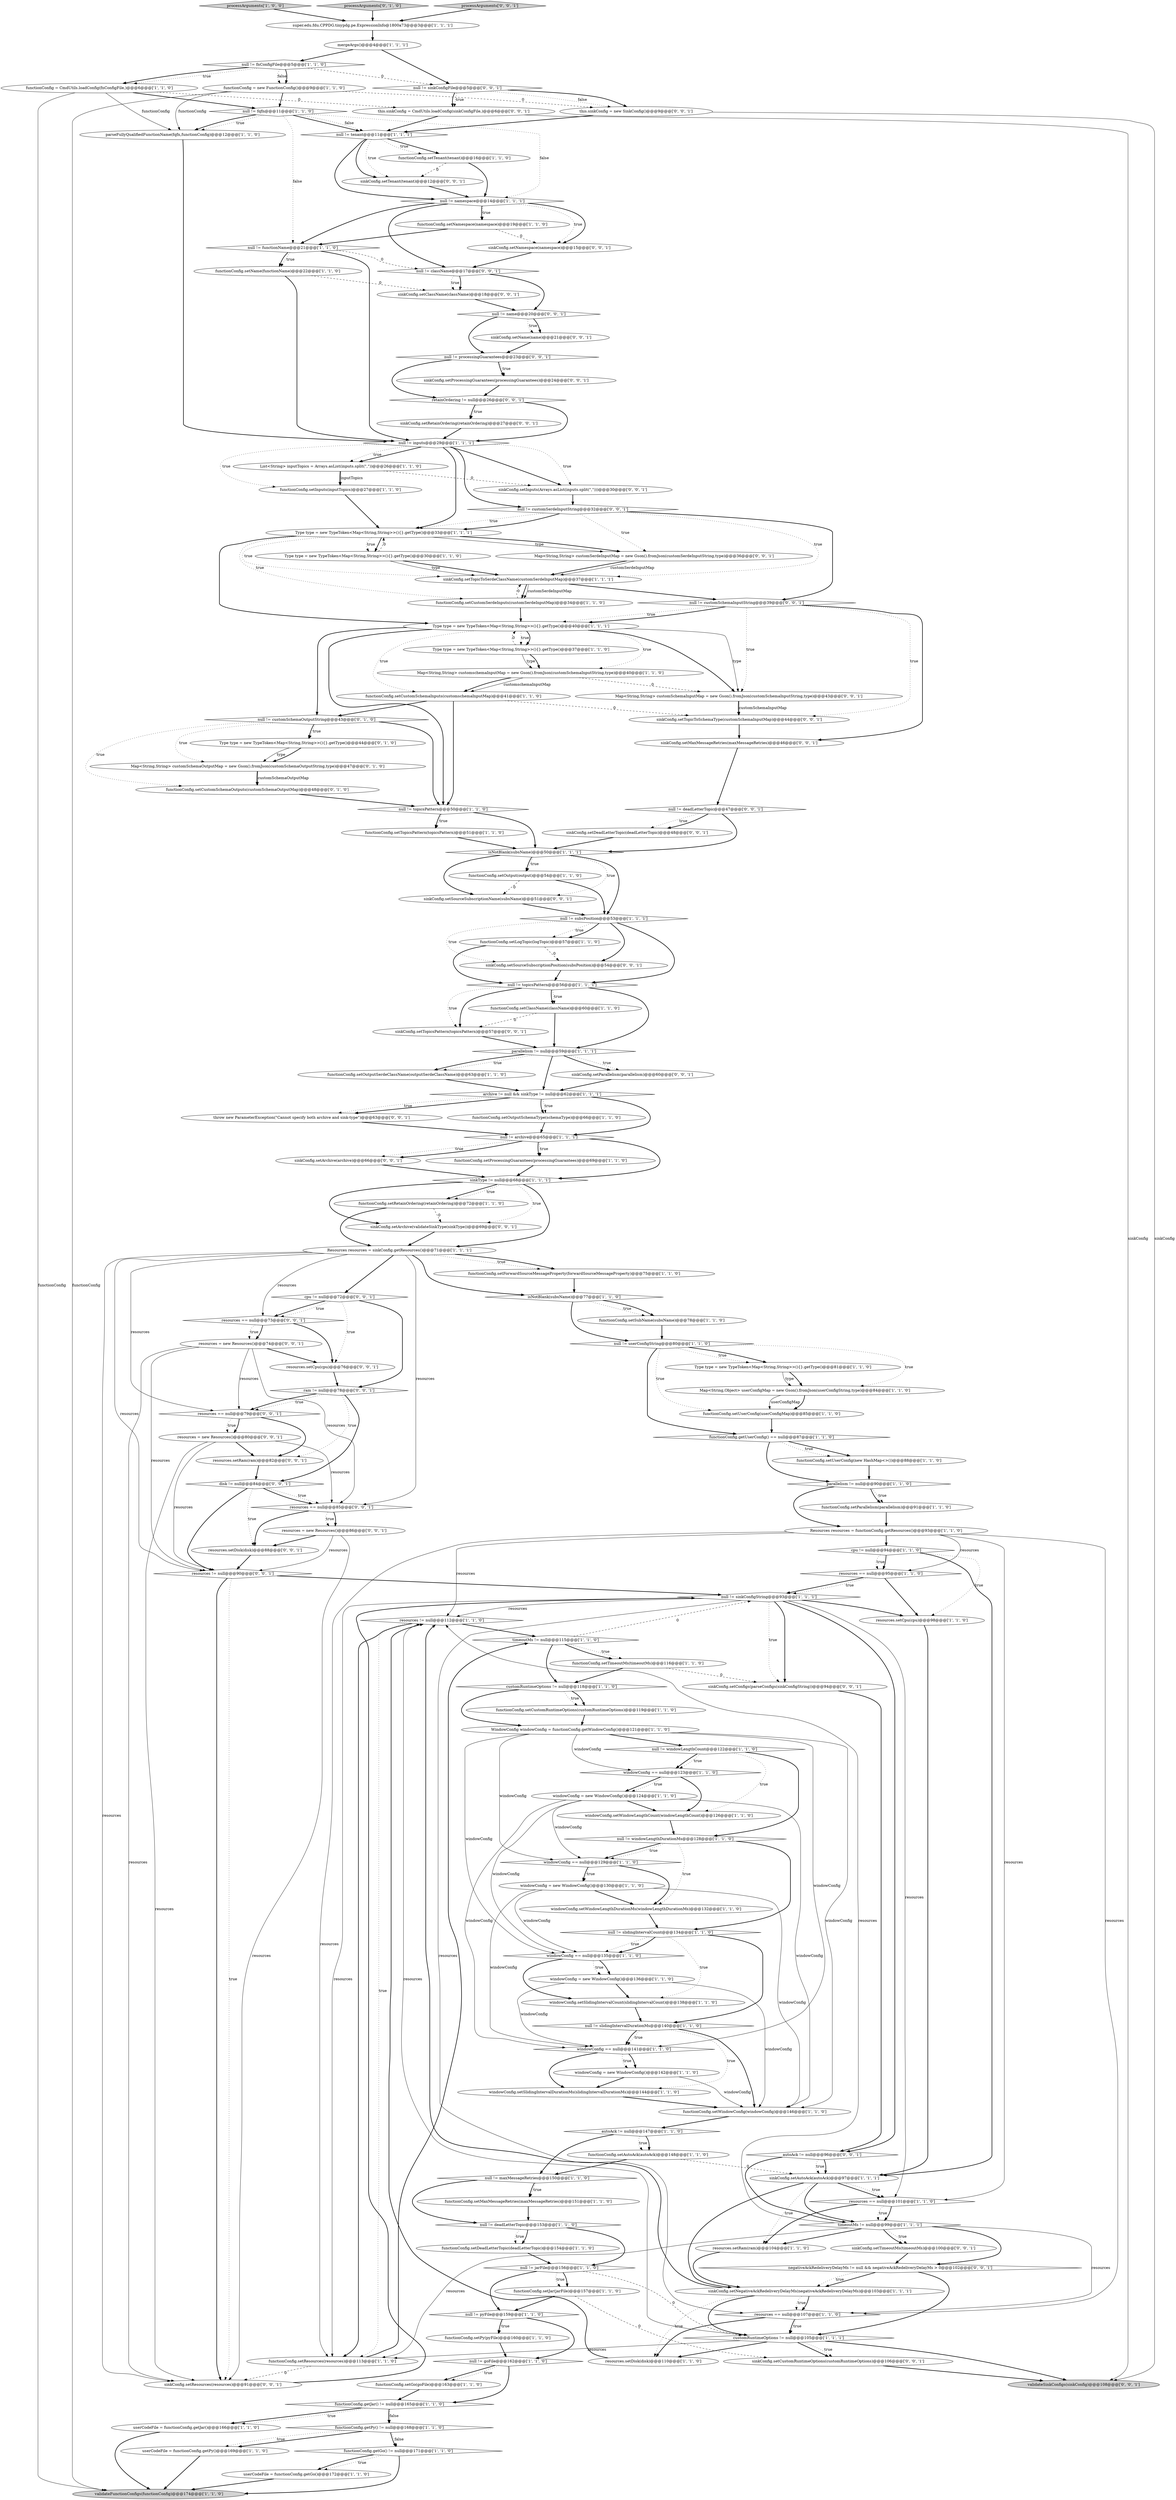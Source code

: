 digraph {
134 [style = filled, label = "resources.setDisk(disk)@@@88@@@['0', '0', '1']", fillcolor = white, shape = ellipse image = "AAA0AAABBB3BBB"];
67 [style = filled, label = "resources != null@@@112@@@['1', '1', '0']", fillcolor = white, shape = diamond image = "AAA0AAABBB1BBB"];
140 [style = filled, label = "sinkConfig.setSourceSubscriptionPosition(subsPosition)@@@54@@@['0', '0', '1']", fillcolor = white, shape = ellipse image = "AAA0AAABBB3BBB"];
151 [style = filled, label = "resources = new Resources()@@@74@@@['0', '0', '1']", fillcolor = white, shape = ellipse image = "AAA0AAABBB3BBB"];
94 [style = filled, label = "functionConfig.setClassName(className)@@@60@@@['1', '1', '0']", fillcolor = white, shape = ellipse image = "AAA0AAABBB1BBB"];
72 [style = filled, label = "Type type = new TypeToken<Map<String,String>>(){}.getType()@@@37@@@['1', '1', '0']", fillcolor = white, shape = ellipse image = "AAA0AAABBB1BBB"];
109 [style = filled, label = "null != customSchemaOutputString@@@43@@@['0', '1', '0']", fillcolor = white, shape = diamond image = "AAA1AAABBB2BBB"];
131 [style = filled, label = "sinkConfig.setTimeoutMs(timeoutMs)@@@100@@@['0', '0', '1']", fillcolor = white, shape = ellipse image = "AAA0AAABBB3BBB"];
153 [style = filled, label = "sinkConfig.setCustomRuntimeOptions(customRuntimeOptions)@@@106@@@['0', '0', '1']", fillcolor = white, shape = ellipse image = "AAA0AAABBB3BBB"];
76 [style = filled, label = "customRuntimeOptions != null@@@118@@@['1', '1', '0']", fillcolor = white, shape = diamond image = "AAA0AAABBB1BBB"];
101 [style = filled, label = "null != sinkConfigString@@@93@@@['1', '1', '1']", fillcolor = white, shape = diamond image = "AAA0AAABBB1BBB"];
110 [style = filled, label = "functionConfig.setCustomSchemaOutputs(customSchemaOutputMap)@@@48@@@['0', '1', '0']", fillcolor = white, shape = ellipse image = "AAA1AAABBB2BBB"];
116 [style = filled, label = "sinkConfig.setDeadLetterTopic(deadLetterTopic)@@@48@@@['0', '0', '1']", fillcolor = white, shape = ellipse image = "AAA0AAABBB3BBB"];
39 [style = filled, label = "WindowConfig windowConfig = functionConfig.getWindowConfig()@@@121@@@['1', '1', '0']", fillcolor = white, shape = ellipse image = "AAA0AAABBB1BBB"];
105 [style = filled, label = "null != subsPosition@@@53@@@['1', '1', '1']", fillcolor = white, shape = diamond image = "AAA0AAABBB1BBB"];
37 [style = filled, label = "userCodeFile = functionConfig.getPy()@@@169@@@['1', '1', '0']", fillcolor = white, shape = ellipse image = "AAA0AAABBB1BBB"];
119 [style = filled, label = "sinkConfig.setNamespace(namespace)@@@15@@@['0', '0', '1']", fillcolor = white, shape = ellipse image = "AAA0AAABBB3BBB"];
52 [style = filled, label = "null != tenant@@@11@@@['1', '1', '1']", fillcolor = white, shape = diamond image = "AAA0AAABBB1BBB"];
27 [style = filled, label = "Type type = new TypeToken<Map<String,String>>(){}.getType()@@@81@@@['1', '1', '0']", fillcolor = white, shape = ellipse image = "AAA0AAABBB1BBB"];
54 [style = filled, label = "functionConfig.setParallelism(parallelism)@@@91@@@['1', '1', '0']", fillcolor = white, shape = ellipse image = "AAA0AAABBB1BBB"];
95 [style = filled, label = "parseFullyQualifiedFunctionName(fqfn,functionConfig)@@@12@@@['1', '1', '0']", fillcolor = white, shape = ellipse image = "AAA0AAABBB1BBB"];
26 [style = filled, label = "sinkConfig.setTopicToSerdeClassName(customSerdeInputMap)@@@37@@@['1', '1', '1']", fillcolor = white, shape = ellipse image = "AAA0AAABBB1BBB"];
12 [style = filled, label = "functionConfig.getGo() != null@@@171@@@['1', '1', '0']", fillcolor = white, shape = diamond image = "AAA0AAABBB1BBB"];
77 [style = filled, label = "windowConfig == null@@@135@@@['1', '1', '0']", fillcolor = white, shape = diamond image = "AAA0AAABBB1BBB"];
155 [style = filled, label = "negativeAckRedeliveryDelayMs != null && negativeAckRedeliveryDelayMs > 0@@@102@@@['0', '0', '1']", fillcolor = white, shape = diamond image = "AAA0AAABBB3BBB"];
16 [style = filled, label = "null != fqfn@@@11@@@['1', '1', '0']", fillcolor = white, shape = diamond image = "AAA0AAABBB1BBB"];
121 [style = filled, label = "Map<String,String> customSchemaInputMap = new Gson().fromJson(customSchemaInputString,type)@@@43@@@['0', '0', '1']", fillcolor = white, shape = ellipse image = "AAA0AAABBB3BBB"];
93 [style = filled, label = "functionConfig.setTopicsPattern(topicsPattern)@@@51@@@['1', '1', '0']", fillcolor = white, shape = ellipse image = "AAA0AAABBB1BBB"];
68 [style = filled, label = "resources.setDisk(disk)@@@110@@@['1', '1', '0']", fillcolor = white, shape = ellipse image = "AAA0AAABBB1BBB"];
91 [style = filled, label = "Type type = new TypeToken<Map<String,String>>(){}.getType()@@@30@@@['1', '1', '0']", fillcolor = white, shape = ellipse image = "AAA0AAABBB1BBB"];
59 [style = filled, label = "null != goFile@@@162@@@['1', '1', '0']", fillcolor = white, shape = diamond image = "AAA0AAABBB1BBB"];
20 [style = filled, label = "functionConfig.setOutputSerdeClassName(outputSerdeClassName)@@@63@@@['1', '1', '0']", fillcolor = white, shape = ellipse image = "AAA0AAABBB1BBB"];
35 [style = filled, label = "functionConfig.setUserConfig(new HashMap<>())@@@88@@@['1', '1', '0']", fillcolor = white, shape = ellipse image = "AAA0AAABBB1BBB"];
102 [style = filled, label = "functionConfig.setCustomSerdeInputs(customSerdeInputMap)@@@34@@@['1', '1', '0']", fillcolor = white, shape = ellipse image = "AAA0AAABBB1BBB"];
160 [style = filled, label = "this.sinkConfig = new SinkConfig()@@@9@@@['0', '0', '1']", fillcolor = white, shape = ellipse image = "AAA0AAABBB3BBB"];
3 [style = filled, label = "null != archive@@@65@@@['1', '1', '1']", fillcolor = white, shape = diamond image = "AAA0AAABBB1BBB"];
66 [style = filled, label = "null != pyFile@@@159@@@['1', '1', '0']", fillcolor = white, shape = diamond image = "AAA0AAABBB1BBB"];
113 [style = filled, label = "Map<String,String> customSchemaOutputMap = new Gson().fromJson(customSchemaOutputString,type)@@@47@@@['0', '1', '0']", fillcolor = white, shape = ellipse image = "AAA1AAABBB2BBB"];
19 [style = filled, label = "windowConfig.setSlidingIntervalDurationMs(slidingIntervalDurationMs)@@@144@@@['1', '1', '0']", fillcolor = white, shape = ellipse image = "AAA0AAABBB1BBB"];
133 [style = filled, label = "resources = new Resources()@@@80@@@['0', '0', '1']", fillcolor = white, shape = ellipse image = "AAA0AAABBB3BBB"];
83 [style = filled, label = "archive != null && sinkType != null@@@62@@@['1', '1', '1']", fillcolor = white, shape = diamond image = "AAA0AAABBB1BBB"];
139 [style = filled, label = "sinkConfig.setArchive(archive)@@@66@@@['0', '0', '1']", fillcolor = white, shape = ellipse image = "AAA0AAABBB3BBB"];
89 [style = filled, label = "resources.setCpu(cpu)@@@98@@@['1', '1', '0']", fillcolor = white, shape = ellipse image = "AAA0AAABBB1BBB"];
34 [style = filled, label = "null != functionName@@@21@@@['1', '1', '0']", fillcolor = white, shape = diamond image = "AAA0AAABBB1BBB"];
99 [style = filled, label = "functionConfig.setOutput(output)@@@54@@@['1', '1', '0']", fillcolor = white, shape = ellipse image = "AAA0AAABBB1BBB"];
18 [style = filled, label = "resources == null@@@101@@@['1', '1', '0']", fillcolor = white, shape = diamond image = "AAA0AAABBB1BBB"];
45 [style = filled, label = "functionConfig.setMaxMessageRetries(maxMessageRetries)@@@151@@@['1', '1', '0']", fillcolor = white, shape = ellipse image = "AAA0AAABBB1BBB"];
33 [style = filled, label = "functionConfig.setCustomSchemaInputs(customschemaInputMap)@@@41@@@['1', '1', '0']", fillcolor = white, shape = ellipse image = "AAA0AAABBB1BBB"];
92 [style = filled, label = "null != fnConfigFile@@@5@@@['1', '1', '0']", fillcolor = white, shape = diamond image = "AAA0AAABBB1BBB"];
125 [style = filled, label = "sinkConfig.setArchive(validateSinkType(sinkType))@@@69@@@['0', '0', '1']", fillcolor = white, shape = ellipse image = "AAA0AAABBB3BBB"];
7 [style = filled, label = "resources == null@@@95@@@['1', '1', '0']", fillcolor = white, shape = diamond image = "AAA0AAABBB1BBB"];
13 [style = filled, label = "windowConfig = new WindowConfig()@@@130@@@['1', '1', '0']", fillcolor = white, shape = ellipse image = "AAA0AAABBB1BBB"];
78 [style = filled, label = "null != windowLengthCount@@@122@@@['1', '1', '0']", fillcolor = white, shape = diamond image = "AAA0AAABBB1BBB"];
150 [style = filled, label = "ram != null@@@78@@@['0', '0', '1']", fillcolor = white, shape = diamond image = "AAA0AAABBB3BBB"];
128 [style = filled, label = "null != processingGuarantees@@@23@@@['0', '0', '1']", fillcolor = white, shape = diamond image = "AAA0AAABBB3BBB"];
32 [style = filled, label = "processArguments['1', '0', '0']", fillcolor = lightgray, shape = diamond image = "AAA0AAABBB1BBB"];
138 [style = filled, label = "null != sinkConfigFile@@@5@@@['0', '0', '1']", fillcolor = white, shape = diamond image = "AAA0AAABBB3BBB"];
11 [style = filled, label = "sinkConfig.setNegativeAckRedeliveryDelayMs(negativeAckRedeliveryDelayMs)@@@103@@@['1', '1', '1']", fillcolor = white, shape = ellipse image = "AAA0AAABBB1BBB"];
65 [style = filled, label = "functionConfig.setForwardSourceMessageProperty(forwardSourceMessageProperty)@@@75@@@['1', '1', '0']", fillcolor = white, shape = ellipse image = "AAA0AAABBB1BBB"];
4 [style = filled, label = "cpu != null@@@94@@@['1', '1', '0']", fillcolor = white, shape = diamond image = "AAA0AAABBB1BBB"];
159 [style = filled, label = "resources = new Resources()@@@86@@@['0', '0', '1']", fillcolor = white, shape = ellipse image = "AAA0AAABBB3BBB"];
36 [style = filled, label = "windowConfig = new WindowConfig()@@@142@@@['1', '1', '0']", fillcolor = white, shape = ellipse image = "AAA0AAABBB1BBB"];
48 [style = filled, label = "windowConfig.setWindowLengthDurationMs(windowLengthDurationMs)@@@132@@@['1', '1', '0']", fillcolor = white, shape = ellipse image = "AAA0AAABBB1BBB"];
49 [style = filled, label = "resources == null@@@107@@@['1', '1', '0']", fillcolor = white, shape = diamond image = "AAA0AAABBB1BBB"];
114 [style = filled, label = "sinkConfig.setRetainOrdering(retainOrdering)@@@27@@@['0', '0', '1']", fillcolor = white, shape = ellipse image = "AAA0AAABBB3BBB"];
103 [style = filled, label = "functionConfig.setAutoAck(autoAck)@@@148@@@['1', '1', '0']", fillcolor = white, shape = ellipse image = "AAA0AAABBB1BBB"];
71 [style = filled, label = "null != windowLengthDurationMs@@@128@@@['1', '1', '0']", fillcolor = white, shape = diamond image = "AAA0AAABBB1BBB"];
152 [style = filled, label = "null != customSerdeInputString@@@32@@@['0', '0', '1']", fillcolor = white, shape = diamond image = "AAA0AAABBB3BBB"];
10 [style = filled, label = "functionConfig.setInputs(inputTopics)@@@27@@@['1', '1', '0']", fillcolor = white, shape = ellipse image = "AAA0AAABBB1BBB"];
97 [style = filled, label = "windowConfig = new WindowConfig()@@@136@@@['1', '1', '0']", fillcolor = white, shape = ellipse image = "AAA0AAABBB1BBB"];
6 [style = filled, label = "parallelism != null@@@59@@@['1', '1', '1']", fillcolor = white, shape = diamond image = "AAA0AAABBB1BBB"];
143 [style = filled, label = "resources.setRam(ram)@@@82@@@['0', '0', '1']", fillcolor = white, shape = ellipse image = "AAA0AAABBB3BBB"];
41 [style = filled, label = "functionConfig.setOutputSchemaType(schemaType)@@@66@@@['1', '1', '0']", fillcolor = white, shape = ellipse image = "AAA0AAABBB1BBB"];
156 [style = filled, label = "sinkConfig.setMaxMessageRetries(maxMessageRetries)@@@46@@@['0', '0', '1']", fillcolor = white, shape = ellipse image = "AAA0AAABBB3BBB"];
5 [style = filled, label = "functionConfig.setLogTopic(logTopic)@@@57@@@['1', '1', '0']", fillcolor = white, shape = ellipse image = "AAA0AAABBB1BBB"];
112 [style = filled, label = "processArguments['0', '1', '0']", fillcolor = lightgray, shape = diamond image = "AAA0AAABBB2BBB"];
62 [style = filled, label = "null != maxMessageRetries@@@150@@@['1', '1', '0']", fillcolor = white, shape = diamond image = "AAA0AAABBB1BBB"];
123 [style = filled, label = "resources == null@@@85@@@['0', '0', '1']", fillcolor = white, shape = diamond image = "AAA0AAABBB3BBB"];
50 [style = filled, label = "functionConfig.setUserConfig(userConfigMap)@@@85@@@['1', '1', '0']", fillcolor = white, shape = ellipse image = "AAA0AAABBB1BBB"];
130 [style = filled, label = "sinkConfig.setInputs(Arrays.asList(inputs.split(\",\")))@@@30@@@['0', '0', '1']", fillcolor = white, shape = ellipse image = "AAA0AAABBB3BBB"];
46 [style = filled, label = "functionConfig.getUserConfig() == null@@@87@@@['1', '1', '0']", fillcolor = white, shape = diamond image = "AAA0AAABBB1BBB"];
132 [style = filled, label = "null != name@@@20@@@['0', '0', '1']", fillcolor = white, shape = diamond image = "AAA0AAABBB3BBB"];
55 [style = filled, label = "null != namespace@@@14@@@['1', '1', '1']", fillcolor = white, shape = diamond image = "AAA0AAABBB1BBB"];
154 [style = filled, label = "sinkConfig.setParallelism(parallelism)@@@60@@@['0', '0', '1']", fillcolor = white, shape = ellipse image = "AAA0AAABBB3BBB"];
40 [style = filled, label = "windowConfig == null@@@129@@@['1', '1', '0']", fillcolor = white, shape = diamond image = "AAA0AAABBB1BBB"];
120 [style = filled, label = "sinkConfig.setTopicsPattern(topicsPattern)@@@57@@@['0', '0', '1']", fillcolor = white, shape = ellipse image = "AAA0AAABBB3BBB"];
144 [style = filled, label = "retainOrdering != null@@@26@@@['0', '0', '1']", fillcolor = white, shape = diamond image = "AAA0AAABBB3BBB"];
29 [style = filled, label = "userCodeFile = functionConfig.getJar()@@@166@@@['1', '1', '0']", fillcolor = white, shape = ellipse image = "AAA0AAABBB1BBB"];
44 [style = filled, label = "functionConfig.setRetainOrdering(retainOrdering)@@@72@@@['1', '1', '0']", fillcolor = white, shape = ellipse image = "AAA0AAABBB1BBB"];
9 [style = filled, label = "functionConfig.getJar() != null@@@165@@@['1', '1', '0']", fillcolor = white, shape = diamond image = "AAA0AAABBB1BBB"];
24 [style = filled, label = "null != deadLetterTopic@@@153@@@['1', '1', '0']", fillcolor = white, shape = diamond image = "AAA0AAABBB1BBB"];
106 [style = filled, label = "customRuntimeOptions != null@@@105@@@['1', '1', '1']", fillcolor = white, shape = diamond image = "AAA0AAABBB1BBB"];
107 [style = filled, label = "functionConfig.setJar(jarFile)@@@157@@@['1', '1', '0']", fillcolor = white, shape = ellipse image = "AAA0AAABBB1BBB"];
147 [style = filled, label = "null != customSchemaInputString@@@39@@@['0', '0', '1']", fillcolor = white, shape = diamond image = "AAA0AAABBB3BBB"];
129 [style = filled, label = "sinkConfig.setTenant(tenant)@@@12@@@['0', '0', '1']", fillcolor = white, shape = ellipse image = "AAA0AAABBB3BBB"];
135 [style = filled, label = "this.sinkConfig = CmdUtils.loadConfig(sinkConfigFile,)@@@6@@@['0', '0', '1']", fillcolor = white, shape = ellipse image = "AAA0AAABBB3BBB"];
75 [style = filled, label = "timeoutMs != null@@@115@@@['1', '1', '0']", fillcolor = white, shape = diamond image = "AAA0AAABBB1BBB"];
88 [style = filled, label = "functionConfig.setWindowConfig(windowConfig)@@@146@@@['1', '1', '0']", fillcolor = white, shape = ellipse image = "AAA0AAABBB1BBB"];
85 [style = filled, label = "userCodeFile = functionConfig.getGo()@@@172@@@['1', '1', '0']", fillcolor = white, shape = ellipse image = "AAA0AAABBB1BBB"];
127 [style = filled, label = "sinkConfig.setSourceSubscriptionName(subsName)@@@51@@@['0', '0', '1']", fillcolor = white, shape = ellipse image = "AAA0AAABBB3BBB"];
63 [style = filled, label = "windowConfig == null@@@123@@@['1', '1', '0']", fillcolor = white, shape = diamond image = "AAA0AAABBB1BBB"];
81 [style = filled, label = "functionConfig.setSubName(subsName)@@@78@@@['1', '1', '0']", fillcolor = white, shape = ellipse image = "AAA0AAABBB1BBB"];
118 [style = filled, label = "null != deadLetterTopic@@@47@@@['0', '0', '1']", fillcolor = white, shape = diamond image = "AAA0AAABBB3BBB"];
158 [style = filled, label = "Map<String,String> customSerdeInputMap = new Gson().fromJson(customSerdeInputString,type)@@@36@@@['0', '0', '1']", fillcolor = white, shape = ellipse image = "AAA0AAABBB3BBB"];
80 [style = filled, label = "validateFunctionConfigs(functionConfig)@@@174@@@['1', '1', '0']", fillcolor = lightgray, shape = ellipse image = "AAA0AAABBB1BBB"];
108 [style = filled, label = "windowConfig = new WindowConfig()@@@124@@@['1', '1', '0']", fillcolor = white, shape = ellipse image = "AAA0AAABBB1BBB"];
141 [style = filled, label = "autoAck != null@@@96@@@['0', '0', '1']", fillcolor = white, shape = diamond image = "AAA0AAABBB3BBB"];
100 [style = filled, label = "autoAck != null@@@147@@@['1', '1', '0']", fillcolor = white, shape = diamond image = "AAA0AAABBB1BBB"];
86 [style = filled, label = "functionConfig.setNamespace(namespace)@@@19@@@['1', '1', '0']", fillcolor = white, shape = ellipse image = "AAA0AAABBB1BBB"];
69 [style = filled, label = "functionConfig.getPy() != null@@@168@@@['1', '1', '0']", fillcolor = white, shape = diamond image = "AAA0AAABBB1BBB"];
104 [style = filled, label = "functionConfig.setProcessingGuarantees(processingGuarantees)@@@69@@@['1', '1', '0']", fillcolor = white, shape = ellipse image = "AAA0AAABBB1BBB"];
1 [style = filled, label = "null != jarFile@@@156@@@['1', '1', '0']", fillcolor = white, shape = diamond image = "AAA0AAABBB1BBB"];
163 [style = filled, label = "resources == null@@@73@@@['0', '0', '1']", fillcolor = white, shape = diamond image = "AAA0AAABBB3BBB"];
22 [style = filled, label = "functionConfig = CmdUtils.loadConfig(fnConfigFile,)@@@6@@@['1', '1', '0']", fillcolor = white, shape = ellipse image = "AAA0AAABBB1BBB"];
73 [style = filled, label = "Map<String,String> customschemaInputMap = new Gson().fromJson(customSchemaInputString,type)@@@40@@@['1', '1', '0']", fillcolor = white, shape = ellipse image = "AAA0AAABBB1BBB"];
145 [style = filled, label = "sinkConfig.setResources(resources)@@@91@@@['0', '0', '1']", fillcolor = white, shape = ellipse image = "AAA0AAABBB3BBB"];
53 [style = filled, label = "functionConfig.setCustomRuntimeOptions(customRuntimeOptions)@@@119@@@['1', '1', '0']", fillcolor = white, shape = ellipse image = "AAA0AAABBB1BBB"];
126 [style = filled, label = "resources != null@@@90@@@['0', '0', '1']", fillcolor = white, shape = diamond image = "AAA0AAABBB3BBB"];
56 [style = filled, label = "functionConfig = new FunctionConfig()@@@9@@@['1', '1', '0']", fillcolor = white, shape = ellipse image = "AAA0AAABBB1BBB"];
111 [style = filled, label = "Type type = new TypeToken<Map<String,String>>(){}.getType()@@@44@@@['0', '1', '0']", fillcolor = white, shape = ellipse image = "AAA1AAABBB2BBB"];
64 [style = filled, label = "Type type = new TypeToken<Map<String,String>>(){}.getType()@@@33@@@['1', '1', '1']", fillcolor = white, shape = ellipse image = "AAA0AAABBB1BBB"];
8 [style = filled, label = "sinkConfig.setAutoAck(autoAck)@@@97@@@['1', '1', '1']", fillcolor = white, shape = ellipse image = "AAA0AAABBB1BBB"];
47 [style = filled, label = "null != userConfigString@@@80@@@['1', '1', '0']", fillcolor = white, shape = diamond image = "AAA0AAABBB1BBB"];
23 [style = filled, label = "Resources resources = functionConfig.getResources()@@@93@@@['1', '1', '0']", fillcolor = white, shape = ellipse image = "AAA0AAABBB1BBB"];
137 [style = filled, label = "validateSinkConfigs(sinkConfig)@@@108@@@['0', '0', '1']", fillcolor = lightgray, shape = ellipse image = "AAA0AAABBB3BBB"];
146 [style = filled, label = "disk != null@@@84@@@['0', '0', '1']", fillcolor = white, shape = diamond image = "AAA0AAABBB3BBB"];
15 [style = filled, label = "functionConfig.setResources(resources)@@@113@@@['1', '1', '0']", fillcolor = white, shape = ellipse image = "AAA0AAABBB1BBB"];
38 [style = filled, label = "windowConfig.setWindowLengthCount(windowLengthCount)@@@126@@@['1', '1', '0']", fillcolor = white, shape = ellipse image = "AAA0AAABBB1BBB"];
96 [style = filled, label = "isNotBlank(subsName)@@@50@@@['1', '1', '1']", fillcolor = white, shape = diamond image = "AAA0AAABBB1BBB"];
157 [style = filled, label = "cpu != null@@@72@@@['0', '0', '1']", fillcolor = white, shape = diamond image = "AAA0AAABBB3BBB"];
0 [style = filled, label = "null != slidingIntervalDurationMs@@@140@@@['1', '1', '0']", fillcolor = white, shape = diamond image = "AAA0AAABBB1BBB"];
60 [style = filled, label = "isNotBlank(subsName)@@@77@@@['1', '1', '0']", fillcolor = white, shape = diamond image = "AAA0AAABBB1BBB"];
148 [style = filled, label = "resources.setCpu(cpu)@@@76@@@['0', '0', '1']", fillcolor = white, shape = ellipse image = "AAA0AAABBB3BBB"];
28 [style = filled, label = "functionConfig.setPy(pyFile)@@@160@@@['1', '1', '0']", fillcolor = white, shape = ellipse image = "AAA0AAABBB1BBB"];
57 [style = filled, label = "Type type = new TypeToken<Map<String,String>>(){}.getType()@@@40@@@['1', '1', '1']", fillcolor = white, shape = ellipse image = "AAA0AAABBB1BBB"];
79 [style = filled, label = "null != topicsPattern@@@56@@@['1', '1', '1']", fillcolor = white, shape = diamond image = "AAA0AAABBB1BBB"];
115 [style = filled, label = "throw new ParameterException(\"Cannot specify both archive and sink-type\")@@@63@@@['0', '0', '1']", fillcolor = white, shape = ellipse image = "AAA0AAABBB3BBB"];
136 [style = filled, label = "sinkConfig.setTopicToSchemaType(customSchemaInputMap)@@@44@@@['0', '0', '1']", fillcolor = white, shape = ellipse image = "AAA0AAABBB3BBB"];
70 [style = filled, label = "Map<String,Object> userConfigMap = new Gson().fromJson(userConfigString,type)@@@84@@@['1', '1', '0']", fillcolor = white, shape = ellipse image = "AAA0AAABBB1BBB"];
98 [style = filled, label = "null != inputs@@@29@@@['1', '1', '1']", fillcolor = white, shape = diamond image = "AAA0AAABBB1BBB"];
51 [style = filled, label = "functionConfig.setTenant(tenant)@@@16@@@['1', '1', '0']", fillcolor = white, shape = ellipse image = "AAA0AAABBB1BBB"];
21 [style = filled, label = "null != slidingIntervalCount@@@134@@@['1', '1', '0']", fillcolor = white, shape = diamond image = "AAA0AAABBB1BBB"];
122 [style = filled, label = "resources == null@@@79@@@['0', '0', '1']", fillcolor = white, shape = diamond image = "AAA0AAABBB3BBB"];
74 [style = filled, label = "null != topicsPattern@@@50@@@['1', '1', '0']", fillcolor = white, shape = diamond image = "AAA0AAABBB1BBB"];
30 [style = filled, label = "parallelism != null@@@90@@@['1', '1', '0']", fillcolor = white, shape = diamond image = "AAA0AAABBB1BBB"];
117 [style = filled, label = "processArguments['0', '0', '1']", fillcolor = lightgray, shape = diamond image = "AAA0AAABBB3BBB"];
84 [style = filled, label = "timeoutMs != null@@@99@@@['1', '1', '1']", fillcolor = white, shape = diamond image = "AAA0AAABBB1BBB"];
31 [style = filled, label = "List<String> inputTopics = Arrays.asList(inputs.split(\",\"))@@@26@@@['1', '1', '0']", fillcolor = white, shape = ellipse image = "AAA0AAABBB1BBB"];
90 [style = filled, label = "functionConfig.setTimeoutMs(timeoutMs)@@@116@@@['1', '1', '0']", fillcolor = white, shape = ellipse image = "AAA0AAABBB1BBB"];
2 [style = filled, label = "functionConfig.setName(functionName)@@@22@@@['1', '1', '0']", fillcolor = white, shape = ellipse image = "AAA0AAABBB1BBB"];
124 [style = filled, label = "sinkConfig.setProcessingGuarantees(processingGuarantees)@@@24@@@['0', '0', '1']", fillcolor = white, shape = ellipse image = "AAA0AAABBB3BBB"];
17 [style = filled, label = "super.edu.fdu.CPPDG.tinypdg.pe.ExpressionInfo@1800a73@@@3@@@['1', '1', '1']", fillcolor = white, shape = ellipse image = "AAA0AAABBB1BBB"];
87 [style = filled, label = "windowConfig == null@@@141@@@['1', '1', '0']", fillcolor = white, shape = diamond image = "AAA0AAABBB1BBB"];
14 [style = filled, label = "mergeArgs()@@@4@@@['1', '1', '1']", fillcolor = white, shape = ellipse image = "AAA0AAABBB1BBB"];
58 [style = filled, label = "Resources resources = sinkConfig.getResources()@@@71@@@['1', '1', '1']", fillcolor = white, shape = ellipse image = "AAA0AAABBB1BBB"];
61 [style = filled, label = "resources.setRam(ram)@@@104@@@['1', '1', '0']", fillcolor = white, shape = ellipse image = "AAA0AAABBB1BBB"];
25 [style = filled, label = "windowConfig.setSlidingIntervalCount(slidingIntervalCount)@@@138@@@['1', '1', '0']", fillcolor = white, shape = ellipse image = "AAA0AAABBB1BBB"];
82 [style = filled, label = "functionConfig.setDeadLetterTopic(deadLetterTopic)@@@154@@@['1', '1', '0']", fillcolor = white, shape = ellipse image = "AAA0AAABBB1BBB"];
162 [style = filled, label = "sinkConfig.setConfigs(parseConfigs(sinkConfigString))@@@94@@@['0', '0', '1']", fillcolor = white, shape = ellipse image = "AAA0AAABBB3BBB"];
161 [style = filled, label = "sinkConfig.setClassName(className)@@@18@@@['0', '0', '1']", fillcolor = white, shape = ellipse image = "AAA0AAABBB3BBB"];
149 [style = filled, label = "null != className@@@17@@@['0', '0', '1']", fillcolor = white, shape = diamond image = "AAA0AAABBB3BBB"];
42 [style = filled, label = "sinkType != null@@@68@@@['1', '1', '1']", fillcolor = white, shape = diamond image = "AAA0AAABBB1BBB"];
43 [style = filled, label = "functionConfig.setGo(goFile)@@@163@@@['1', '1', '0']", fillcolor = white, shape = ellipse image = "AAA0AAABBB1BBB"];
142 [style = filled, label = "sinkConfig.setName(name)@@@21@@@['0', '0', '1']", fillcolor = white, shape = ellipse image = "AAA0AAABBB3BBB"];
154->83 [style = bold, label=""];
72->57 [style = dashed, label="0"];
147->121 [style = dotted, label="true"];
22->80 [style = solid, label="functionConfig"];
12->85 [style = bold, label=""];
3->139 [style = dotted, label="true"];
3->42 [style = bold, label=""];
4->7 [style = dotted, label="true"];
131->155 [style = bold, label=""];
11->106 [style = bold, label=""];
158->26 [style = bold, label=""];
63->38 [style = bold, label=""];
79->94 [style = bold, label=""];
144->114 [style = dotted, label="true"];
42->44 [style = bold, label=""];
8->84 [style = bold, label=""];
107->153 [style = dashed, label="0"];
70->50 [style = bold, label=""];
38->71 [style = bold, label=""];
122->143 [style = bold, label=""];
52->129 [style = bold, label=""];
86->34 [style = bold, label=""];
101->89 [style = bold, label=""];
96->127 [style = dotted, label="true"];
141->8 [style = bold, label=""];
127->105 [style = bold, label=""];
69->37 [style = bold, label=""];
39->63 [style = solid, label="windowConfig"];
40->13 [style = dotted, label="true"];
52->51 [style = bold, label=""];
155->11 [style = bold, label=""];
133->145 [style = solid, label="resources"];
76->39 [style = bold, label=""];
57->109 [style = bold, label=""];
6->154 [style = dotted, label="true"];
81->47 [style = bold, label=""];
163->151 [style = bold, label=""];
94->6 [style = bold, label=""];
96->99 [style = dotted, label="true"];
155->106 [style = bold, label=""];
0->19 [style = dotted, label="true"];
152->26 [style = dotted, label="true"];
57->121 [style = solid, label="type"];
44->58 [style = bold, label=""];
19->88 [style = bold, label=""];
48->21 [style = bold, label=""];
107->66 [style = bold, label=""];
151->148 [style = bold, label=""];
109->111 [style = bold, label=""];
109->113 [style = dotted, label="true"];
129->55 [style = bold, label=""];
105->140 [style = bold, label=""];
84->15 [style = solid, label="resources"];
22->16 [style = bold, label=""];
151->145 [style = solid, label="resources"];
79->120 [style = dotted, label="true"];
57->74 [style = bold, label=""];
126->101 [style = bold, label=""];
128->144 [style = bold, label=""];
96->99 [style = bold, label=""];
64->91 [style = dotted, label="true"];
162->141 [style = bold, label=""];
58->145 [style = solid, label="resources"];
25->0 [style = bold, label=""];
9->29 [style = bold, label=""];
36->88 [style = solid, label="windowConfig"];
9->69 [style = bold, label=""];
13->87 [style = solid, label="windowConfig"];
161->132 [style = bold, label=""];
52->51 [style = dotted, label="true"];
92->56 [style = dotted, label="false"];
33->136 [style = dashed, label="0"];
152->147 [style = bold, label=""];
155->11 [style = dotted, label="true"];
21->77 [style = dotted, label="true"];
98->130 [style = dotted, label="true"];
106->137 [style = bold, label=""];
105->79 [style = bold, label=""];
105->140 [style = dotted, label="true"];
67->75 [style = bold, label=""];
144->114 [style = bold, label=""];
3->104 [style = bold, label=""];
78->71 [style = bold, label=""];
56->95 [style = solid, label="functionConfig"];
159->134 [style = bold, label=""];
6->83 [style = bold, label=""];
87->19 [style = bold, label=""];
64->26 [style = dotted, label="true"];
92->138 [style = dashed, label="0"];
159->145 [style = solid, label="resources"];
34->2 [style = dotted, label="true"];
16->95 [style = dotted, label="true"];
86->119 [style = dashed, label="0"];
150->146 [style = bold, label=""];
83->41 [style = bold, label=""];
69->12 [style = bold, label=""];
101->15 [style = solid, label="resources"];
84->61 [style = bold, label=""];
98->10 [style = dotted, label="true"];
133->143 [style = bold, label=""];
115->3 [style = bold, label=""];
118->116 [style = dotted, label="true"];
11->49 [style = dotted, label="true"];
98->31 [style = bold, label=""];
112->17 [style = bold, label=""];
0->87 [style = dotted, label="true"];
157->150 [style = bold, label=""];
136->156 [style = bold, label=""];
58->65 [style = dotted, label="true"];
140->79 [style = bold, label=""];
133->123 [style = solid, label="resources"];
50->46 [style = bold, label=""];
16->52 [style = bold, label=""];
84->49 [style = solid, label="resources"];
128->124 [style = bold, label=""];
55->119 [style = dotted, label="true"];
56->160 [style = dashed, label="0"];
11->49 [style = bold, label=""];
52->55 [style = bold, label=""];
130->152 [style = bold, label=""];
14->138 [style = bold, label=""];
84->131 [style = dotted, label="true"];
58->122 [style = solid, label="resources"];
40->13 [style = bold, label=""];
42->125 [style = dotted, label="true"];
23->4 [style = bold, label=""];
2->98 [style = bold, label=""];
66->28 [style = bold, label=""];
147->57 [style = dotted, label="true"];
16->34 [style = dotted, label="false"];
16->95 [style = bold, label=""];
149->161 [style = bold, label=""];
47->27 [style = bold, label=""];
55->119 [style = bold, label=""];
75->90 [style = dotted, label="true"];
75->101 [style = dashed, label="0"];
58->157 [style = bold, label=""];
74->96 [style = bold, label=""];
77->97 [style = bold, label=""];
97->87 [style = solid, label="windowConfig"];
23->18 [style = solid, label="resources"];
2->161 [style = dashed, label="0"];
102->26 [style = dashed, label="0"];
55->149 [style = bold, label=""];
58->65 [style = bold, label=""];
39->87 [style = solid, label="windowConfig"];
8->18 [style = bold, label=""];
145->101 [style = bold, label=""];
31->10 [style = solid, label="inputTopics"];
40->48 [style = bold, label=""];
70->50 [style = solid, label="userConfigMap"];
41->3 [style = bold, label=""];
101->67 [style = solid, label="resources"];
18->61 [style = bold, label=""];
138->160 [style = bold, label=""];
135->137 [style = solid, label="sinkConfig"];
123->134 [style = bold, label=""];
39->88 [style = solid, label="windowConfig"];
98->64 [style = bold, label=""];
11->67 [style = bold, label=""];
24->82 [style = bold, label=""];
18->84 [style = bold, label=""];
148->150 [style = bold, label=""];
125->58 [style = bold, label=""];
132->142 [style = dotted, label="true"];
141->8 [style = dotted, label="true"];
58->60 [style = bold, label=""];
27->70 [style = bold, label=""];
1->107 [style = bold, label=""];
23->15 [style = solid, label="resources"];
103->62 [style = bold, label=""];
113->110 [style = solid, label="customSchemaOutputMap"];
6->154 [style = bold, label=""];
91->26 [style = bold, label=""];
26->102 [style = bold, label=""];
105->5 [style = dotted, label="true"];
87->36 [style = bold, label=""];
106->67 [style = solid, label="resources"];
97->88 [style = solid, label="windowConfig"];
55->86 [style = bold, label=""];
68->67 [style = bold, label=""];
63->108 [style = bold, label=""];
7->101 [style = bold, label=""];
135->52 [style = bold, label=""];
149->161 [style = dotted, label="true"];
9->29 [style = dotted, label="true"];
18->84 [style = dotted, label="true"];
108->38 [style = bold, label=""];
109->110 [style = dotted, label="true"];
98->31 [style = dotted, label="true"];
84->131 [style = bold, label=""];
21->0 [style = bold, label=""];
146->134 [style = dotted, label="true"];
26->147 [style = bold, label=""];
150->122 [style = dotted, label="true"];
105->5 [style = bold, label=""];
58->123 [style = solid, label="resources"];
69->12 [style = dotted, label="false"];
146->123 [style = dotted, label="true"];
45->24 [style = bold, label=""];
49->68 [style = bold, label=""];
32->17 [style = bold, label=""];
76->53 [style = dotted, label="true"];
26->102 [style = solid, label="customSerdeInputMap"];
12->85 [style = dotted, label="true"];
1->106 [style = dashed, label="0"];
103->8 [style = dashed, label="0"];
111->113 [style = solid, label="type"];
95->98 [style = bold, label=""];
65->60 [style = bold, label=""];
152->158 [style = dotted, label="true"];
53->39 [style = bold, label=""];
100->103 [style = bold, label=""];
83->41 [style = dotted, label="true"];
27->70 [style = solid, label="type"];
138->135 [style = bold, label=""];
73->121 [style = dashed, label="0"];
55->34 [style = bold, label=""];
64->158 [style = solid, label="type"];
33->109 [style = bold, label=""];
116->96 [style = bold, label=""];
39->40 [style = solid, label="windowConfig"];
160->137 [style = solid, label="sinkConfig"];
44->125 [style = dashed, label="0"];
64->57 [style = bold, label=""];
49->106 [style = dotted, label="true"];
87->36 [style = dotted, label="true"];
121->136 [style = solid, label="customSchemaInputMap"];
102->57 [style = bold, label=""];
17->14 [style = bold, label=""];
24->82 [style = dotted, label="true"];
73->33 [style = solid, label="customschemaInputMap"];
42->58 [style = bold, label=""];
22->135 [style = dashed, label="0"];
7->101 [style = dotted, label="true"];
146->126 [style = bold, label=""];
30->54 [style = dotted, label="true"];
57->121 [style = bold, label=""];
59->9 [style = bold, label=""];
113->110 [style = bold, label=""];
30->54 [style = bold, label=""];
138->135 [style = dotted, label="true"];
106->15 [style = solid, label="resources"];
49->106 [style = bold, label=""];
60->81 [style = dotted, label="true"];
66->59 [style = bold, label=""];
35->30 [style = bold, label=""];
11->68 [style = dotted, label="true"];
23->49 [style = solid, label="resources"];
36->19 [style = bold, label=""];
47->27 [style = dotted, label="true"];
141->84 [style = bold, label=""];
133->126 [style = solid, label="resources"];
23->7 [style = solid, label="resources"];
90->76 [style = bold, label=""];
78->63 [style = bold, label=""];
47->46 [style = bold, label=""];
57->72 [style = dotted, label="true"];
151->126 [style = solid, label="resources"];
59->43 [style = bold, label=""];
22->95 [style = solid, label="functionConfig"];
126->145 [style = dotted, label="true"];
138->160 [style = dotted, label="false"];
13->77 [style = solid, label="windowConfig"];
74->93 [style = bold, label=""];
83->115 [style = bold, label=""];
82->1 [style = bold, label=""];
39->78 [style = bold, label=""];
152->64 [style = bold, label=""];
3->104 [style = dotted, label="true"];
92->22 [style = dotted, label="true"];
96->127 [style = bold, label=""];
30->23 [style = bold, label=""];
42->125 [style = bold, label=""];
92->22 [style = bold, label=""];
31->130 [style = dashed, label="0"];
117->17 [style = bold, label=""];
0->88 [style = bold, label=""];
37->80 [style = bold, label=""];
142->128 [style = bold, label=""];
6->20 [style = dotted, label="true"];
91->64 [style = dashed, label="0"];
43->9 [style = bold, label=""];
57->72 [style = bold, label=""];
101->18 [style = solid, label="resources"];
101->162 [style = bold, label=""];
88->100 [style = bold, label=""];
157->163 [style = dotted, label="true"];
4->7 [style = bold, label=""];
99->127 [style = dashed, label="0"];
114->98 [style = bold, label=""];
12->80 [style = bold, label=""];
106->153 [style = bold, label=""];
15->145 [style = dashed, label="0"];
110->74 [style = bold, label=""];
96->105 [style = bold, label=""];
46->30 [style = bold, label=""];
0->87 [style = bold, label=""];
150->122 [style = bold, label=""];
55->86 [style = dotted, label="true"];
5->140 [style = dashed, label="0"];
14->92 [style = bold, label=""];
91->26 [style = solid, label="type"];
121->136 [style = bold, label=""];
143->146 [style = bold, label=""];
109->74 [style = bold, label=""];
57->73 [style = dotted, label="true"];
7->89 [style = bold, label=""];
84->155 [style = bold, label=""];
106->153 [style = dotted, label="true"];
33->74 [style = bold, label=""];
132->142 [style = bold, label=""];
101->141 [style = bold, label=""];
52->129 [style = dotted, label="true"];
144->98 [style = bold, label=""];
59->43 [style = dotted, label="true"];
76->53 [style = bold, label=""];
147->156 [style = bold, label=""];
83->3 [style = bold, label=""];
34->149 [style = dashed, label="0"];
89->8 [style = bold, label=""];
159->126 [style = solid, label="resources"];
64->102 [style = dotted, label="true"];
63->108 [style = dotted, label="true"];
20->83 [style = bold, label=""];
119->149 [style = bold, label=""];
57->33 [style = dotted, label="true"];
118->116 [style = bold, label=""];
77->97 [style = dotted, label="true"];
72->73 [style = solid, label="type"];
46->35 [style = bold, label=""];
97->25 [style = bold, label=""];
84->67 [style = solid, label="resources"];
108->87 [style = solid, label="windowConfig"];
93->96 [style = bold, label=""];
139->42 [style = bold, label=""];
79->94 [style = dotted, label="true"];
146->123 [style = bold, label=""];
123->159 [style = bold, label=""];
151->123 [style = solid, label="resources"];
75->90 [style = bold, label=""];
16->55 [style = dotted, label="false"];
78->38 [style = dotted, label="true"];
77->25 [style = bold, label=""];
56->16 [style = bold, label=""];
58->163 [style = solid, label="resources"];
79->120 [style = bold, label=""];
120->6 [style = bold, label=""];
64->91 [style = bold, label=""];
60->47 [style = bold, label=""];
29->80 [style = bold, label=""];
147->136 [style = dotted, label="true"];
101->162 [style = dotted, label="true"];
34->98 [style = bold, label=""];
122->133 [style = bold, label=""];
132->128 [style = bold, label=""];
158->26 [style = solid, label="customSerdeInputMap"];
160->52 [style = bold, label=""];
72->73 [style = bold, label=""];
4->8 [style = bold, label=""];
5->79 [style = bold, label=""];
10->64 [style = bold, label=""];
71->48 [style = dotted, label="true"];
100->62 [style = bold, label=""];
98->152 [style = bold, label=""];
34->2 [style = bold, label=""];
60->81 [style = bold, label=""];
101->49 [style = solid, label="resources"];
71->21 [style = bold, label=""];
47->50 [style = dotted, label="true"];
23->67 [style = solid, label="resources"];
108->88 [style = solid, label="windowConfig"];
153->137 [style = bold, label=""];
156->118 [style = bold, label=""];
67->15 [style = dotted, label="true"];
13->88 [style = solid, label="windowConfig"];
152->64 [style = dotted, label="true"];
13->48 [style = bold, label=""];
71->40 [style = bold, label=""];
111->113 [style = bold, label=""];
108->40 [style = solid, label="windowConfig"];
74->93 [style = dotted, label="true"];
1->66 [style = bold, label=""];
46->35 [style = dotted, label="true"];
39->77 [style = solid, label="windowConfig"];
6->20 [style = bold, label=""];
3->139 [style = bold, label=""];
75->76 [style = bold, label=""];
123->159 [style = dotted, label="true"];
90->162 [style = dashed, label="0"];
69->37 [style = dotted, label="true"];
157->148 [style = dotted, label="true"];
15->75 [style = bold, label=""];
73->33 [style = bold, label=""];
78->63 [style = dotted, label="true"];
21->77 [style = bold, label=""];
104->42 [style = bold, label=""];
163->151 [style = dotted, label="true"];
21->25 [style = dotted, label="true"];
51->129 [style = dashed, label="0"];
28->59 [style = bold, label=""];
147->57 [style = bold, label=""];
1->107 [style = dotted, label="true"];
66->28 [style = dotted, label="true"];
61->11 [style = bold, label=""];
58->126 [style = solid, label="resources"];
94->120 [style = dashed, label="0"];
124->144 [style = bold, label=""];
9->69 [style = dotted, label="false"];
24->1 [style = bold, label=""];
62->24 [style = bold, label=""];
122->133 [style = dotted, label="true"];
64->158 [style = bold, label=""];
109->111 [style = dotted, label="true"];
100->103 [style = dotted, label="true"];
67->15 [style = bold, label=""];
4->89 [style = dotted, label="true"];
51->55 [style = bold, label=""];
8->18 [style = dotted, label="true"];
118->96 [style = bold, label=""];
108->77 [style = solid, label="windowConfig"];
8->61 [style = dotted, label="true"];
157->163 [style = bold, label=""];
42->44 [style = dotted, label="true"];
31->10 [style = bold, label=""];
128->124 [style = dotted, label="true"];
150->143 [style = dotted, label="true"];
92->56 [style = bold, label=""];
56->80 [style = solid, label="functionConfig"];
85->80 [style = bold, label=""];
71->40 [style = dotted, label="true"];
106->68 [style = bold, label=""];
99->105 [style = bold, label=""];
62->45 [style = bold, label=""];
126->145 [style = bold, label=""];
79->6 [style = bold, label=""];
8->11 [style = bold, label=""];
54->23 [style = bold, label=""];
98->130 [style = bold, label=""];
47->70 [style = dotted, label="true"];
151->122 [style = solid, label="resources"];
83->115 [style = dotted, label="true"];
149->132 [style = bold, label=""];
16->52 [style = dotted, label="false"];
62->45 [style = dotted, label="true"];
134->126 [style = bold, label=""];
163->148 [style = bold, label=""];
}
